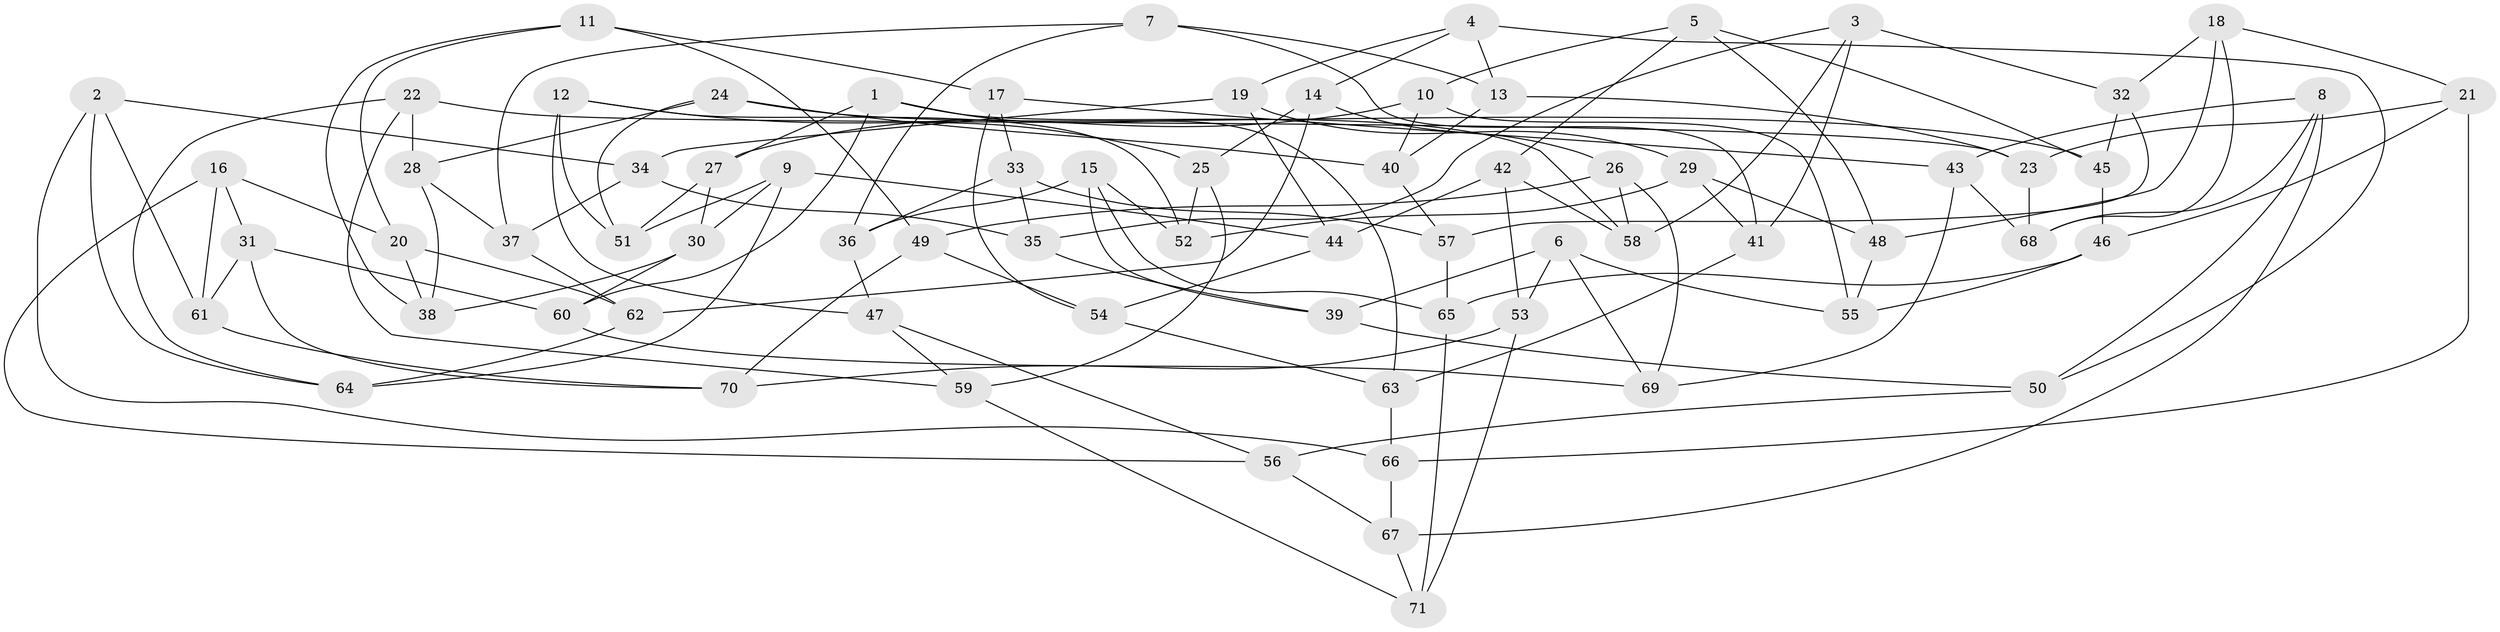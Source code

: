 // coarse degree distribution, {6: 0.4722222222222222, 4: 0.16666666666666666, 3: 0.08333333333333333, 5: 0.19444444444444445, 7: 0.05555555555555555, 8: 0.027777777777777776}
// Generated by graph-tools (version 1.1) at 2025/38/03/04/25 23:38:09]
// undirected, 71 vertices, 142 edges
graph export_dot {
  node [color=gray90,style=filled];
  1;
  2;
  3;
  4;
  5;
  6;
  7;
  8;
  9;
  10;
  11;
  12;
  13;
  14;
  15;
  16;
  17;
  18;
  19;
  20;
  21;
  22;
  23;
  24;
  25;
  26;
  27;
  28;
  29;
  30;
  31;
  32;
  33;
  34;
  35;
  36;
  37;
  38;
  39;
  40;
  41;
  42;
  43;
  44;
  45;
  46;
  47;
  48;
  49;
  50;
  51;
  52;
  53;
  54;
  55;
  56;
  57;
  58;
  59;
  60;
  61;
  62;
  63;
  64;
  65;
  66;
  67;
  68;
  69;
  70;
  71;
  1 -- 27;
  1 -- 58;
  1 -- 60;
  1 -- 63;
  2 -- 61;
  2 -- 34;
  2 -- 66;
  2 -- 64;
  3 -- 32;
  3 -- 41;
  3 -- 35;
  3 -- 58;
  4 -- 14;
  4 -- 13;
  4 -- 50;
  4 -- 19;
  5 -- 10;
  5 -- 48;
  5 -- 45;
  5 -- 42;
  6 -- 39;
  6 -- 69;
  6 -- 53;
  6 -- 55;
  7 -- 13;
  7 -- 41;
  7 -- 37;
  7 -- 36;
  8 -- 50;
  8 -- 68;
  8 -- 67;
  8 -- 43;
  9 -- 64;
  9 -- 51;
  9 -- 44;
  9 -- 30;
  10 -- 55;
  10 -- 40;
  10 -- 27;
  11 -- 20;
  11 -- 17;
  11 -- 49;
  11 -- 38;
  12 -- 52;
  12 -- 25;
  12 -- 51;
  12 -- 47;
  13 -- 23;
  13 -- 40;
  14 -- 25;
  14 -- 26;
  14 -- 62;
  15 -- 65;
  15 -- 36;
  15 -- 39;
  15 -- 52;
  16 -- 61;
  16 -- 31;
  16 -- 56;
  16 -- 20;
  17 -- 54;
  17 -- 43;
  17 -- 33;
  18 -- 32;
  18 -- 48;
  18 -- 21;
  18 -- 68;
  19 -- 29;
  19 -- 44;
  19 -- 34;
  20 -- 38;
  20 -- 62;
  21 -- 46;
  21 -- 66;
  21 -- 23;
  22 -- 59;
  22 -- 64;
  22 -- 23;
  22 -- 28;
  23 -- 68;
  24 -- 51;
  24 -- 28;
  24 -- 40;
  24 -- 45;
  25 -- 59;
  25 -- 52;
  26 -- 49;
  26 -- 58;
  26 -- 69;
  27 -- 30;
  27 -- 51;
  28 -- 38;
  28 -- 37;
  29 -- 52;
  29 -- 41;
  29 -- 48;
  30 -- 38;
  30 -- 60;
  31 -- 70;
  31 -- 61;
  31 -- 60;
  32 -- 45;
  32 -- 57;
  33 -- 57;
  33 -- 35;
  33 -- 36;
  34 -- 37;
  34 -- 35;
  35 -- 39;
  36 -- 47;
  37 -- 62;
  39 -- 50;
  40 -- 57;
  41 -- 63;
  42 -- 44;
  42 -- 58;
  42 -- 53;
  43 -- 68;
  43 -- 69;
  44 -- 54;
  45 -- 46;
  46 -- 55;
  46 -- 65;
  47 -- 56;
  47 -- 59;
  48 -- 55;
  49 -- 54;
  49 -- 70;
  50 -- 56;
  53 -- 70;
  53 -- 71;
  54 -- 63;
  56 -- 67;
  57 -- 65;
  59 -- 71;
  60 -- 69;
  61 -- 70;
  62 -- 64;
  63 -- 66;
  65 -- 71;
  66 -- 67;
  67 -- 71;
}
